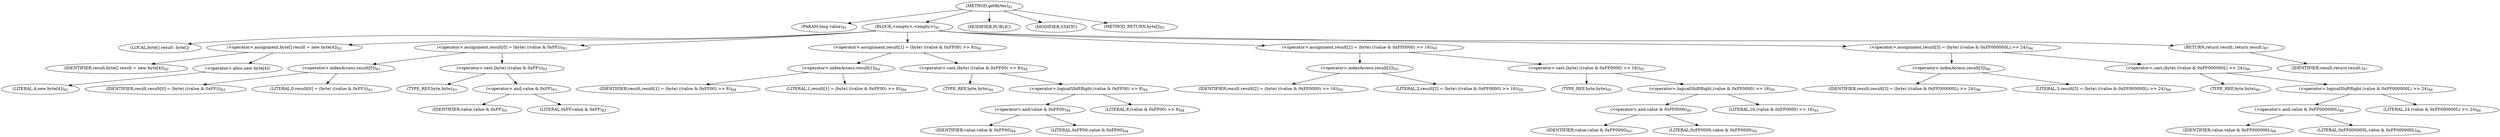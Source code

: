 digraph "getBytes" {  
"82" [label = <(METHOD,getBytes)<SUB>81</SUB>> ]
"83" [label = <(PARAM,long value)<SUB>81</SUB>> ]
"84" [label = <(BLOCK,&lt;empty&gt;,&lt;empty&gt;)<SUB>81</SUB>> ]
"85" [label = <(LOCAL,byte[] result: byte[])> ]
"86" [label = <(&lt;operator&gt;.assignment,byte[] result = new byte[4])<SUB>82</SUB>> ]
"87" [label = <(IDENTIFIER,result,byte[] result = new byte[4])<SUB>82</SUB>> ]
"88" [label = <(&lt;operator&gt;.alloc,new byte[4])> ]
"89" [label = <(LITERAL,4,new byte[4])<SUB>82</SUB>> ]
"90" [label = <(&lt;operator&gt;.assignment,result[0] = (byte) ((value &amp; 0xFF)))<SUB>83</SUB>> ]
"91" [label = <(&lt;operator&gt;.indexAccess,result[0])<SUB>83</SUB>> ]
"92" [label = <(IDENTIFIER,result,result[0] = (byte) ((value &amp; 0xFF)))<SUB>83</SUB>> ]
"93" [label = <(LITERAL,0,result[0] = (byte) ((value &amp; 0xFF)))<SUB>83</SUB>> ]
"94" [label = <(&lt;operator&gt;.cast,(byte) ((value &amp; 0xFF)))<SUB>83</SUB>> ]
"95" [label = <(TYPE_REF,byte,byte)<SUB>83</SUB>> ]
"96" [label = <(&lt;operator&gt;.and,value &amp; 0xFF)<SUB>83</SUB>> ]
"97" [label = <(IDENTIFIER,value,value &amp; 0xFF)<SUB>83</SUB>> ]
"98" [label = <(LITERAL,0xFF,value &amp; 0xFF)<SUB>83</SUB>> ]
"99" [label = <(&lt;operator&gt;.assignment,result[1] = (byte) ((value &amp; 0xFF00) &gt;&gt; 8))<SUB>84</SUB>> ]
"100" [label = <(&lt;operator&gt;.indexAccess,result[1])<SUB>84</SUB>> ]
"101" [label = <(IDENTIFIER,result,result[1] = (byte) ((value &amp; 0xFF00) &gt;&gt; 8))<SUB>84</SUB>> ]
"102" [label = <(LITERAL,1,result[1] = (byte) ((value &amp; 0xFF00) &gt;&gt; 8))<SUB>84</SUB>> ]
"103" [label = <(&lt;operator&gt;.cast,(byte) ((value &amp; 0xFF00) &gt;&gt; 8))<SUB>84</SUB>> ]
"104" [label = <(TYPE_REF,byte,byte)<SUB>84</SUB>> ]
"105" [label = <(&lt;operator&gt;.logicalShiftRight,(value &amp; 0xFF00) &gt;&gt; 8)<SUB>84</SUB>> ]
"106" [label = <(&lt;operator&gt;.and,value &amp; 0xFF00)<SUB>84</SUB>> ]
"107" [label = <(IDENTIFIER,value,value &amp; 0xFF00)<SUB>84</SUB>> ]
"108" [label = <(LITERAL,0xFF00,value &amp; 0xFF00)<SUB>84</SUB>> ]
"109" [label = <(LITERAL,8,(value &amp; 0xFF00) &gt;&gt; 8)<SUB>84</SUB>> ]
"110" [label = <(&lt;operator&gt;.assignment,result[2] = (byte) ((value &amp; 0xFF0000) &gt;&gt; 16))<SUB>85</SUB>> ]
"111" [label = <(&lt;operator&gt;.indexAccess,result[2])<SUB>85</SUB>> ]
"112" [label = <(IDENTIFIER,result,result[2] = (byte) ((value &amp; 0xFF0000) &gt;&gt; 16))<SUB>85</SUB>> ]
"113" [label = <(LITERAL,2,result[2] = (byte) ((value &amp; 0xFF0000) &gt;&gt; 16))<SUB>85</SUB>> ]
"114" [label = <(&lt;operator&gt;.cast,(byte) ((value &amp; 0xFF0000) &gt;&gt; 16))<SUB>85</SUB>> ]
"115" [label = <(TYPE_REF,byte,byte)<SUB>85</SUB>> ]
"116" [label = <(&lt;operator&gt;.logicalShiftRight,(value &amp; 0xFF0000) &gt;&gt; 16)<SUB>85</SUB>> ]
"117" [label = <(&lt;operator&gt;.and,value &amp; 0xFF0000)<SUB>85</SUB>> ]
"118" [label = <(IDENTIFIER,value,value &amp; 0xFF0000)<SUB>85</SUB>> ]
"119" [label = <(LITERAL,0xFF0000,value &amp; 0xFF0000)<SUB>85</SUB>> ]
"120" [label = <(LITERAL,16,(value &amp; 0xFF0000) &gt;&gt; 16)<SUB>85</SUB>> ]
"121" [label = <(&lt;operator&gt;.assignment,result[3] = (byte) ((value &amp; 0xFF000000L) &gt;&gt; 24))<SUB>86</SUB>> ]
"122" [label = <(&lt;operator&gt;.indexAccess,result[3])<SUB>86</SUB>> ]
"123" [label = <(IDENTIFIER,result,result[3] = (byte) ((value &amp; 0xFF000000L) &gt;&gt; 24))<SUB>86</SUB>> ]
"124" [label = <(LITERAL,3,result[3] = (byte) ((value &amp; 0xFF000000L) &gt;&gt; 24))<SUB>86</SUB>> ]
"125" [label = <(&lt;operator&gt;.cast,(byte) ((value &amp; 0xFF000000L) &gt;&gt; 24))<SUB>86</SUB>> ]
"126" [label = <(TYPE_REF,byte,byte)<SUB>86</SUB>> ]
"127" [label = <(&lt;operator&gt;.logicalShiftRight,(value &amp; 0xFF000000L) &gt;&gt; 24)<SUB>86</SUB>> ]
"128" [label = <(&lt;operator&gt;.and,value &amp; 0xFF000000L)<SUB>86</SUB>> ]
"129" [label = <(IDENTIFIER,value,value &amp; 0xFF000000L)<SUB>86</SUB>> ]
"130" [label = <(LITERAL,0xFF000000L,value &amp; 0xFF000000L)<SUB>86</SUB>> ]
"131" [label = <(LITERAL,24,(value &amp; 0xFF000000L) &gt;&gt; 24)<SUB>86</SUB>> ]
"132" [label = <(RETURN,return result;,return result;)<SUB>87</SUB>> ]
"133" [label = <(IDENTIFIER,result,return result;)<SUB>87</SUB>> ]
"134" [label = <(MODIFIER,PUBLIC)> ]
"135" [label = <(MODIFIER,STATIC)> ]
"136" [label = <(METHOD_RETURN,byte[])<SUB>81</SUB>> ]
  "82" -> "83" 
  "82" -> "84" 
  "82" -> "134" 
  "82" -> "135" 
  "82" -> "136" 
  "84" -> "85" 
  "84" -> "86" 
  "84" -> "90" 
  "84" -> "99" 
  "84" -> "110" 
  "84" -> "121" 
  "84" -> "132" 
  "86" -> "87" 
  "86" -> "88" 
  "88" -> "89" 
  "90" -> "91" 
  "90" -> "94" 
  "91" -> "92" 
  "91" -> "93" 
  "94" -> "95" 
  "94" -> "96" 
  "96" -> "97" 
  "96" -> "98" 
  "99" -> "100" 
  "99" -> "103" 
  "100" -> "101" 
  "100" -> "102" 
  "103" -> "104" 
  "103" -> "105" 
  "105" -> "106" 
  "105" -> "109" 
  "106" -> "107" 
  "106" -> "108" 
  "110" -> "111" 
  "110" -> "114" 
  "111" -> "112" 
  "111" -> "113" 
  "114" -> "115" 
  "114" -> "116" 
  "116" -> "117" 
  "116" -> "120" 
  "117" -> "118" 
  "117" -> "119" 
  "121" -> "122" 
  "121" -> "125" 
  "122" -> "123" 
  "122" -> "124" 
  "125" -> "126" 
  "125" -> "127" 
  "127" -> "128" 
  "127" -> "131" 
  "128" -> "129" 
  "128" -> "130" 
  "132" -> "133" 
}
